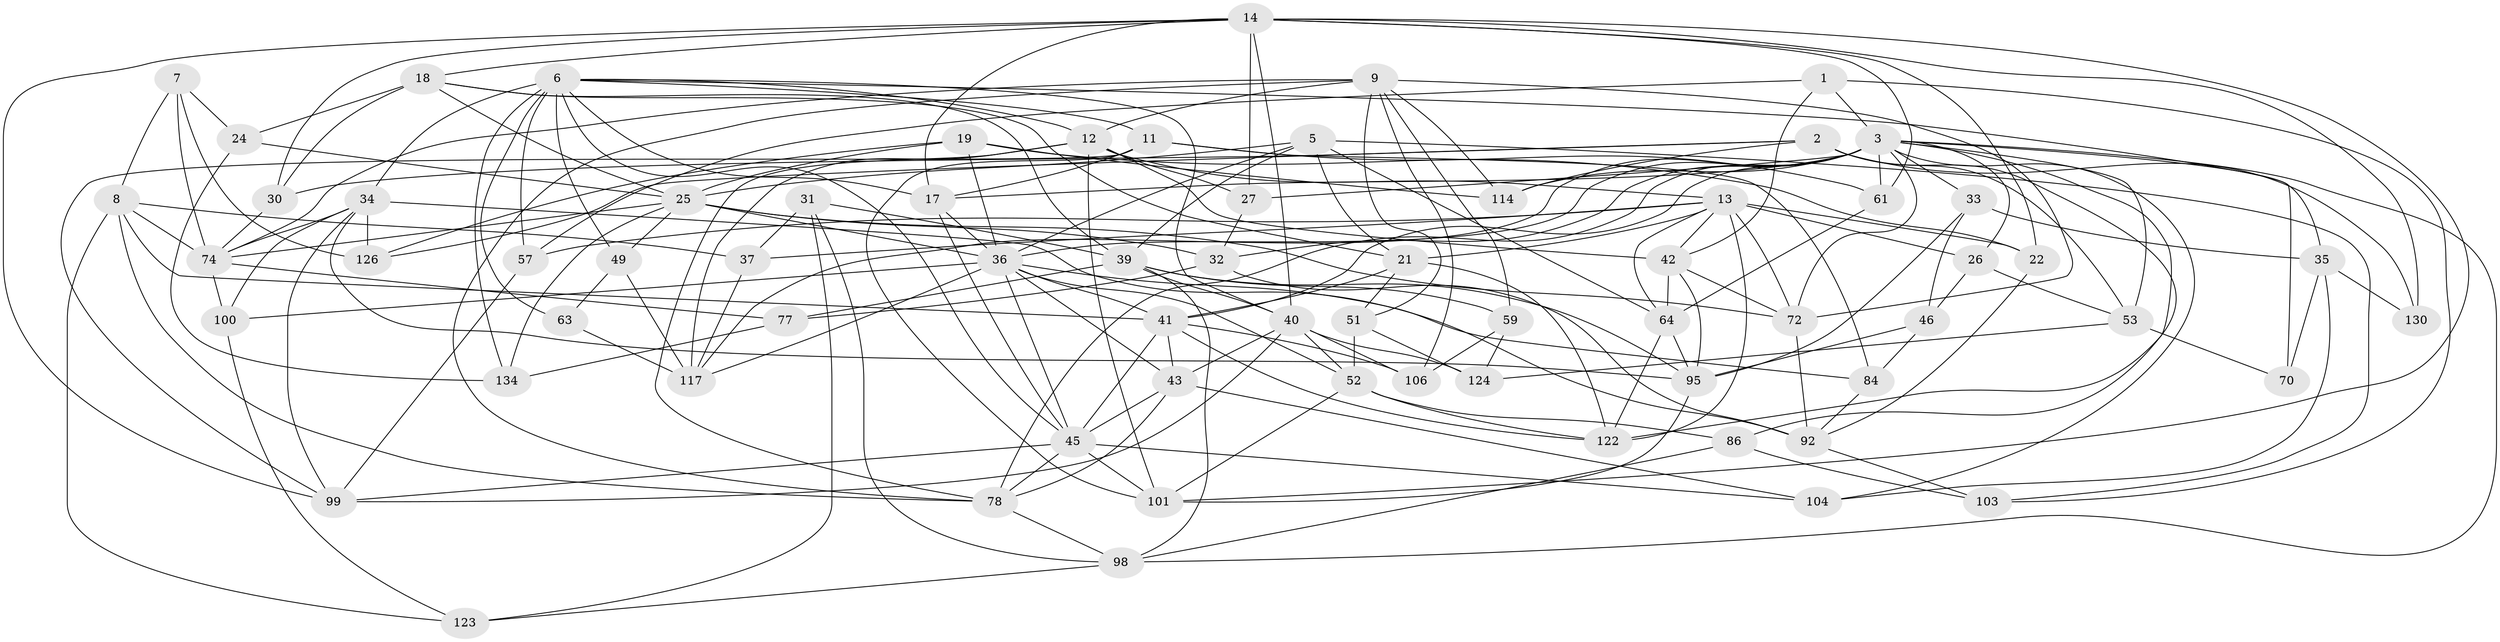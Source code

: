 // original degree distribution, {4: 1.0}
// Generated by graph-tools (version 1.1) at 2025/16/03/09/25 04:16:35]
// undirected, 69 vertices, 199 edges
graph export_dot {
graph [start="1"]
  node [color=gray90,style=filled];
  1;
  2 [super="+109"];
  3 [super="+10+4"];
  5 [super="+81"];
  6 [super="+15+23"];
  7;
  8 [super="+132"];
  9 [super="+28+120"];
  11 [super="+55"];
  12 [super="+118+16"];
  13 [super="+20"];
  14 [super="+65+29+56"];
  17 [super="+137"];
  18 [super="+60"];
  19 [super="+79"];
  21 [super="+102"];
  22;
  24;
  25 [super="+115+50"];
  26;
  27;
  30;
  31;
  32 [super="+96"];
  33;
  34 [super="+82+97"];
  35 [super="+83"];
  36 [super="+38+48"];
  37;
  39 [super="+62"];
  40 [super="+80+105"];
  41 [super="+89"];
  42 [super="+69"];
  43 [super="+75"];
  45 [super="+66+107+47"];
  46;
  49;
  51;
  52 [super="+128"];
  53 [super="+68"];
  57;
  59;
  61;
  63;
  64 [super="+116"];
  70;
  72 [super="+85"];
  74 [super="+91"];
  77;
  78 [super="+88"];
  84;
  86;
  92 [super="+119"];
  95 [super="+133+127"];
  98 [super="+135"];
  99 [super="+111"];
  100;
  101 [super="+138"];
  103;
  104;
  106;
  114;
  117 [super="+125"];
  122 [super="+136"];
  123;
  124;
  126;
  130;
  134;
  1 -- 57;
  1 -- 103;
  1 -- 42;
  1 -- 3;
  2 -- 130;
  2 -- 30;
  2 -- 126;
  2 -- 86;
  2 -- 114;
  2 -- 53;
  3 -- 117;
  3 -- 104;
  3 -- 122;
  3 -- 61;
  3 -- 41;
  3 -- 98;
  3 -- 32 [weight=2];
  3 -- 33;
  3 -- 35;
  3 -- 72;
  3 -- 78 [weight=2];
  3 -- 17;
  3 -- 114;
  3 -- 53;
  3 -- 26;
  3 -- 27;
  3 -- 36;
  5 -- 103;
  5 -- 25;
  5 -- 21;
  5 -- 64;
  5 -- 39;
  5 -- 36;
  6 -- 11;
  6 -- 63 [weight=2];
  6 -- 49;
  6 -- 70;
  6 -- 40;
  6 -- 17;
  6 -- 34;
  6 -- 134;
  6 -- 57;
  6 -- 12;
  6 -- 45;
  7 -- 24;
  7 -- 74;
  7 -- 126;
  7 -- 8;
  8 -- 37;
  8 -- 123;
  8 -- 41;
  8 -- 74;
  8 -- 78;
  9 -- 59;
  9 -- 12;
  9 -- 106;
  9 -- 51;
  9 -- 114;
  9 -- 72;
  9 -- 74;
  9 -- 78;
  11 -- 17;
  11 -- 101;
  11 -- 99;
  11 -- 84;
  11 -- 61;
  12 -- 27;
  12 -- 117;
  12 -- 101;
  12 -- 42;
  12 -- 78;
  12 -- 13;
  13 -- 57;
  13 -- 22;
  13 -- 122;
  13 -- 64;
  13 -- 37;
  13 -- 72;
  13 -- 42;
  13 -- 21;
  13 -- 26;
  14 -- 17;
  14 -- 27;
  14 -- 30;
  14 -- 99;
  14 -- 40;
  14 -- 18;
  14 -- 130;
  14 -- 61;
  14 -- 101;
  14 -- 22;
  17 -- 45;
  17 -- 36;
  18 -- 24;
  18 -- 25;
  18 -- 21;
  18 -- 30;
  18 -- 39;
  19 -- 25;
  19 -- 22;
  19 -- 126;
  19 -- 36 [weight=2];
  19 -- 114;
  21 -- 51;
  21 -- 41;
  21 -- 122;
  22 -- 92;
  24 -- 134;
  24 -- 25;
  25 -- 32;
  25 -- 49;
  25 -- 134;
  25 -- 72;
  25 -- 74;
  25 -- 36;
  26 -- 53;
  26 -- 46;
  27 -- 32;
  30 -- 74;
  31 -- 37;
  31 -- 39;
  31 -- 123;
  31 -- 98;
  32 -- 77;
  32 -- 92;
  33 -- 46;
  33 -- 35;
  33 -- 95;
  34 -- 100;
  34 -- 92;
  34 -- 74;
  34 -- 126;
  34 -- 95 [weight=2];
  34 -- 99;
  35 -- 104;
  35 -- 70;
  35 -- 130 [weight=2];
  36 -- 45 [weight=2];
  36 -- 41;
  36 -- 43;
  36 -- 100;
  36 -- 52;
  36 -- 117;
  36 -- 84;
  37 -- 117;
  39 -- 59;
  39 -- 40;
  39 -- 98;
  39 -- 77;
  39 -- 95;
  40 -- 124;
  40 -- 43;
  40 -- 106;
  40 -- 99;
  40 -- 52;
  41 -- 106;
  41 -- 45;
  41 -- 122;
  41 -- 43;
  42 -- 64;
  42 -- 72;
  42 -- 95;
  43 -- 104;
  43 -- 78;
  43 -- 45;
  45 -- 104;
  45 -- 99;
  45 -- 101;
  45 -- 78;
  46 -- 84;
  46 -- 95;
  49 -- 63;
  49 -- 117;
  51 -- 124;
  51 -- 52;
  52 -- 86;
  52 -- 122;
  52 -- 101;
  53 -- 70 [weight=2];
  53 -- 124;
  57 -- 99;
  59 -- 106;
  59 -- 124;
  61 -- 64;
  63 -- 117;
  64 -- 122;
  64 -- 95;
  72 -- 92;
  74 -- 77;
  74 -- 100;
  77 -- 134;
  78 -- 98;
  84 -- 92;
  86 -- 103;
  86 -- 98;
  92 -- 103;
  95 -- 101;
  98 -- 123;
  100 -- 123;
}
